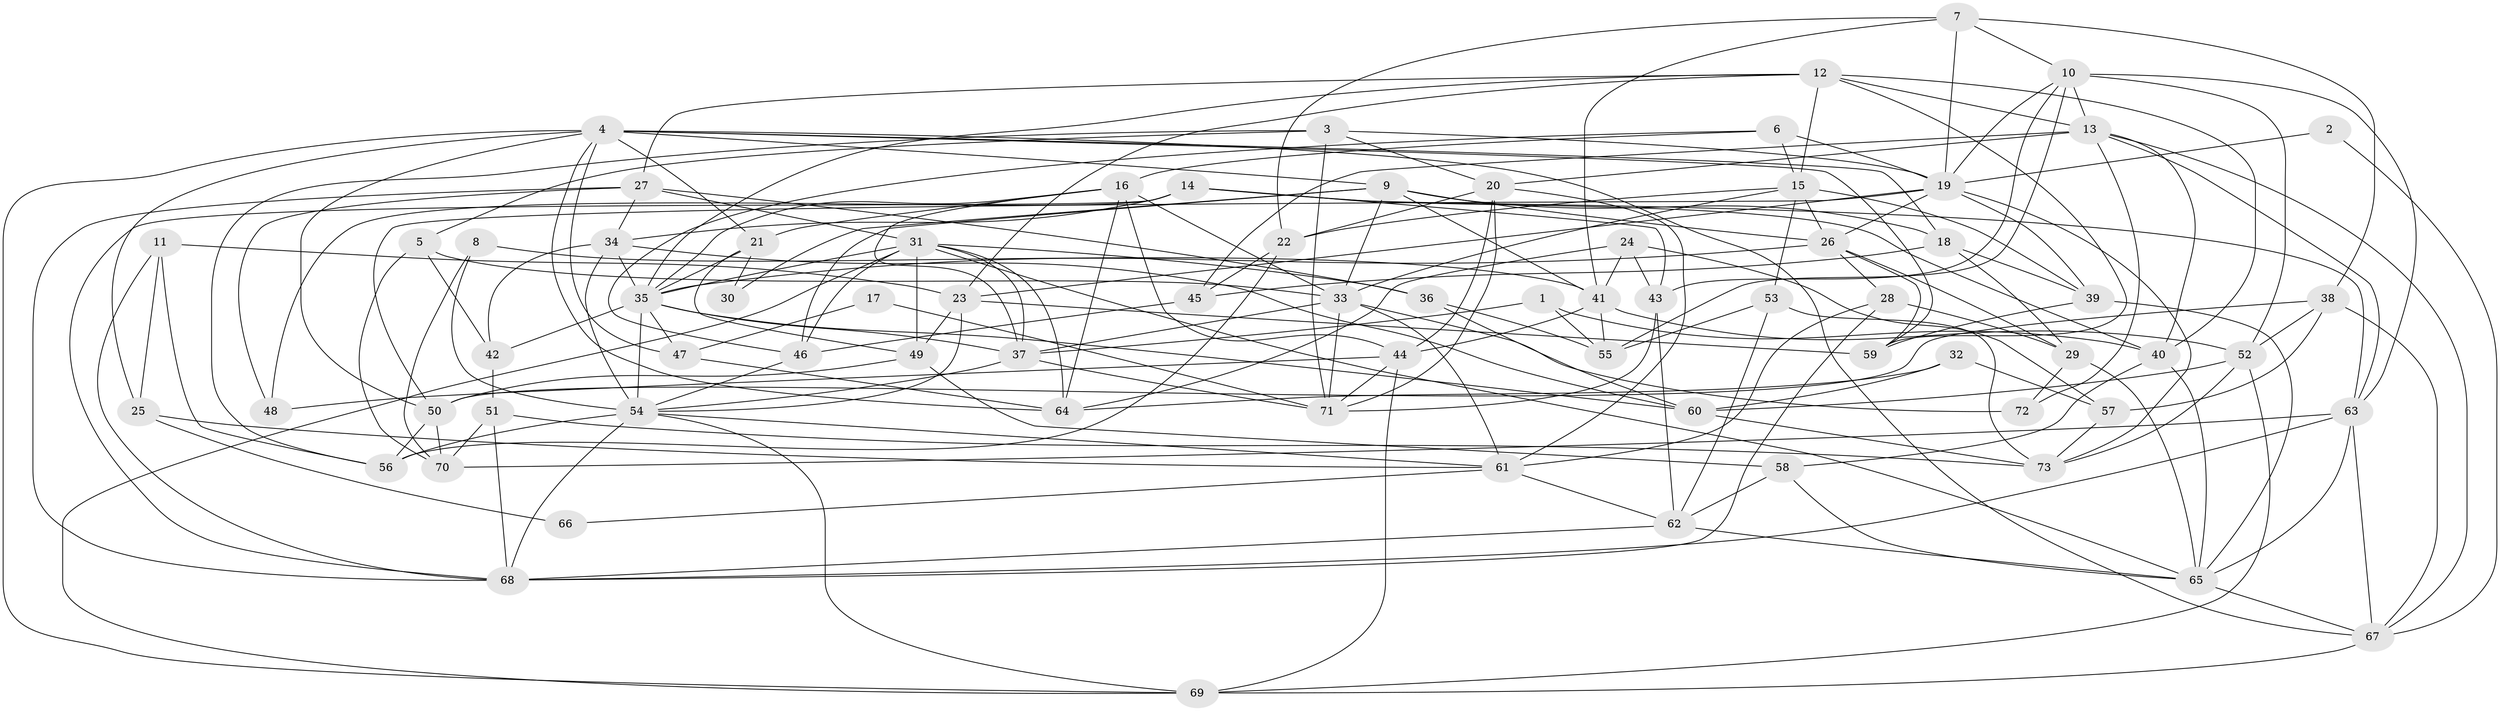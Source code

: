 // original degree distribution, {6: 0.06896551724137931, 2: 0.11724137931034483, 3: 0.30344827586206896, 5: 0.20689655172413793, 4: 0.2482758620689655, 9: 0.013793103448275862, 7: 0.041379310344827586}
// Generated by graph-tools (version 1.1) at 2025/02/03/09/25 03:02:05]
// undirected, 73 vertices, 202 edges
graph export_dot {
graph [start="1"]
  node [color=gray90,style=filled];
  1;
  2;
  3;
  4;
  5;
  6;
  7;
  8;
  9;
  10;
  11;
  12;
  13;
  14;
  15;
  16;
  17;
  18;
  19;
  20;
  21;
  22;
  23;
  24;
  25;
  26;
  27;
  28;
  29;
  30;
  31;
  32;
  33;
  34;
  35;
  36;
  37;
  38;
  39;
  40;
  41;
  42;
  43;
  44;
  45;
  46;
  47;
  48;
  49;
  50;
  51;
  52;
  53;
  54;
  55;
  56;
  57;
  58;
  59;
  60;
  61;
  62;
  63;
  64;
  65;
  66;
  67;
  68;
  69;
  70;
  71;
  72;
  73;
  1 -- 37 [weight=1.0];
  1 -- 40 [weight=1.0];
  1 -- 55 [weight=1.0];
  2 -- 19 [weight=1.0];
  2 -- 67 [weight=1.0];
  3 -- 5 [weight=2.0];
  3 -- 19 [weight=1.0];
  3 -- 20 [weight=1.0];
  3 -- 56 [weight=1.0];
  3 -- 71 [weight=1.0];
  4 -- 9 [weight=1.0];
  4 -- 18 [weight=1.0];
  4 -- 21 [weight=1.0];
  4 -- 25 [weight=1.0];
  4 -- 47 [weight=1.0];
  4 -- 50 [weight=1.0];
  4 -- 59 [weight=1.0];
  4 -- 64 [weight=2.0];
  4 -- 67 [weight=2.0];
  4 -- 69 [weight=1.0];
  5 -- 33 [weight=1.0];
  5 -- 42 [weight=1.0];
  5 -- 70 [weight=1.0];
  6 -- 15 [weight=1.0];
  6 -- 16 [weight=1.0];
  6 -- 19 [weight=2.0];
  6 -- 46 [weight=1.0];
  7 -- 10 [weight=1.0];
  7 -- 19 [weight=1.0];
  7 -- 22 [weight=1.0];
  7 -- 38 [weight=1.0];
  7 -- 41 [weight=1.0];
  8 -- 41 [weight=1.0];
  8 -- 54 [weight=2.0];
  8 -- 70 [weight=1.0];
  9 -- 18 [weight=1.0];
  9 -- 26 [weight=1.0];
  9 -- 30 [weight=1.0];
  9 -- 33 [weight=1.0];
  9 -- 41 [weight=1.0];
  9 -- 46 [weight=1.0];
  10 -- 13 [weight=2.0];
  10 -- 19 [weight=1.0];
  10 -- 43 [weight=1.0];
  10 -- 52 [weight=1.0];
  10 -- 55 [weight=1.0];
  10 -- 63 [weight=1.0];
  11 -- 23 [weight=1.0];
  11 -- 25 [weight=1.0];
  11 -- 56 [weight=1.0];
  11 -- 68 [weight=1.0];
  12 -- 13 [weight=1.0];
  12 -- 15 [weight=1.0];
  12 -- 23 [weight=1.0];
  12 -- 27 [weight=1.0];
  12 -- 35 [weight=1.0];
  12 -- 40 [weight=1.0];
  12 -- 59 [weight=1.0];
  13 -- 20 [weight=1.0];
  13 -- 40 [weight=1.0];
  13 -- 45 [weight=1.0];
  13 -- 63 [weight=1.0];
  13 -- 67 [weight=1.0];
  13 -- 72 [weight=1.0];
  14 -- 34 [weight=1.0];
  14 -- 40 [weight=1.0];
  14 -- 43 [weight=1.0];
  14 -- 48 [weight=1.0];
  14 -- 63 [weight=1.0];
  14 -- 68 [weight=1.0];
  15 -- 22 [weight=1.0];
  15 -- 26 [weight=1.0];
  15 -- 33 [weight=1.0];
  15 -- 39 [weight=1.0];
  15 -- 53 [weight=1.0];
  16 -- 21 [weight=1.0];
  16 -- 33 [weight=1.0];
  16 -- 35 [weight=1.0];
  16 -- 37 [weight=1.0];
  16 -- 44 [weight=1.0];
  16 -- 64 [weight=1.0];
  17 -- 47 [weight=1.0];
  17 -- 71 [weight=1.0];
  18 -- 29 [weight=1.0];
  18 -- 39 [weight=1.0];
  18 -- 45 [weight=1.0];
  19 -- 23 [weight=1.0];
  19 -- 26 [weight=1.0];
  19 -- 39 [weight=1.0];
  19 -- 50 [weight=1.0];
  19 -- 73 [weight=1.0];
  20 -- 22 [weight=1.0];
  20 -- 44 [weight=1.0];
  20 -- 61 [weight=1.0];
  20 -- 71 [weight=1.0];
  21 -- 30 [weight=1.0];
  21 -- 35 [weight=2.0];
  21 -- 49 [weight=1.0];
  22 -- 45 [weight=1.0];
  22 -- 56 [weight=1.0];
  23 -- 49 [weight=1.0];
  23 -- 54 [weight=1.0];
  23 -- 59 [weight=1.0];
  24 -- 41 [weight=1.0];
  24 -- 43 [weight=1.0];
  24 -- 57 [weight=1.0];
  24 -- 64 [weight=1.0];
  25 -- 61 [weight=1.0];
  25 -- 66 [weight=2.0];
  26 -- 28 [weight=1.0];
  26 -- 29 [weight=1.0];
  26 -- 35 [weight=1.0];
  26 -- 59 [weight=1.0];
  27 -- 31 [weight=1.0];
  27 -- 34 [weight=1.0];
  27 -- 36 [weight=1.0];
  27 -- 48 [weight=1.0];
  27 -- 68 [weight=1.0];
  28 -- 29 [weight=1.0];
  28 -- 61 [weight=1.0];
  28 -- 68 [weight=1.0];
  29 -- 65 [weight=1.0];
  29 -- 72 [weight=1.0];
  31 -- 35 [weight=1.0];
  31 -- 36 [weight=1.0];
  31 -- 37 [weight=1.0];
  31 -- 46 [weight=1.0];
  31 -- 49 [weight=1.0];
  31 -- 64 [weight=1.0];
  31 -- 65 [weight=1.0];
  31 -- 69 [weight=1.0];
  32 -- 57 [weight=1.0];
  32 -- 60 [weight=1.0];
  32 -- 64 [weight=1.0];
  33 -- 37 [weight=1.0];
  33 -- 61 [weight=1.0];
  33 -- 71 [weight=1.0];
  33 -- 72 [weight=1.0];
  34 -- 35 [weight=1.0];
  34 -- 42 [weight=1.0];
  34 -- 54 [weight=1.0];
  34 -- 60 [weight=1.0];
  35 -- 37 [weight=1.0];
  35 -- 42 [weight=1.0];
  35 -- 47 [weight=2.0];
  35 -- 54 [weight=1.0];
  35 -- 60 [weight=1.0];
  36 -- 55 [weight=1.0];
  36 -- 60 [weight=1.0];
  37 -- 54 [weight=1.0];
  37 -- 71 [weight=2.0];
  38 -- 50 [weight=1.0];
  38 -- 52 [weight=1.0];
  38 -- 57 [weight=1.0];
  38 -- 67 [weight=1.0];
  39 -- 59 [weight=1.0];
  39 -- 65 [weight=1.0];
  40 -- 58 [weight=1.0];
  40 -- 65 [weight=1.0];
  41 -- 44 [weight=2.0];
  41 -- 52 [weight=1.0];
  41 -- 55 [weight=1.0];
  42 -- 51 [weight=1.0];
  43 -- 62 [weight=1.0];
  43 -- 71 [weight=1.0];
  44 -- 48 [weight=1.0];
  44 -- 69 [weight=1.0];
  44 -- 71 [weight=2.0];
  45 -- 46 [weight=1.0];
  46 -- 54 [weight=1.0];
  47 -- 64 [weight=1.0];
  49 -- 50 [weight=1.0];
  49 -- 58 [weight=1.0];
  50 -- 56 [weight=1.0];
  50 -- 70 [weight=1.0];
  51 -- 68 [weight=1.0];
  51 -- 70 [weight=1.0];
  51 -- 73 [weight=1.0];
  52 -- 60 [weight=1.0];
  52 -- 69 [weight=1.0];
  52 -- 73 [weight=1.0];
  53 -- 55 [weight=1.0];
  53 -- 62 [weight=1.0];
  53 -- 73 [weight=1.0];
  54 -- 56 [weight=1.0];
  54 -- 61 [weight=1.0];
  54 -- 68 [weight=1.0];
  54 -- 69 [weight=1.0];
  57 -- 73 [weight=1.0];
  58 -- 62 [weight=1.0];
  58 -- 65 [weight=1.0];
  60 -- 73 [weight=1.0];
  61 -- 62 [weight=1.0];
  61 -- 66 [weight=1.0];
  62 -- 65 [weight=1.0];
  62 -- 68 [weight=1.0];
  63 -- 65 [weight=1.0];
  63 -- 67 [weight=1.0];
  63 -- 68 [weight=1.0];
  63 -- 70 [weight=1.0];
  65 -- 67 [weight=1.0];
  67 -- 69 [weight=1.0];
}
